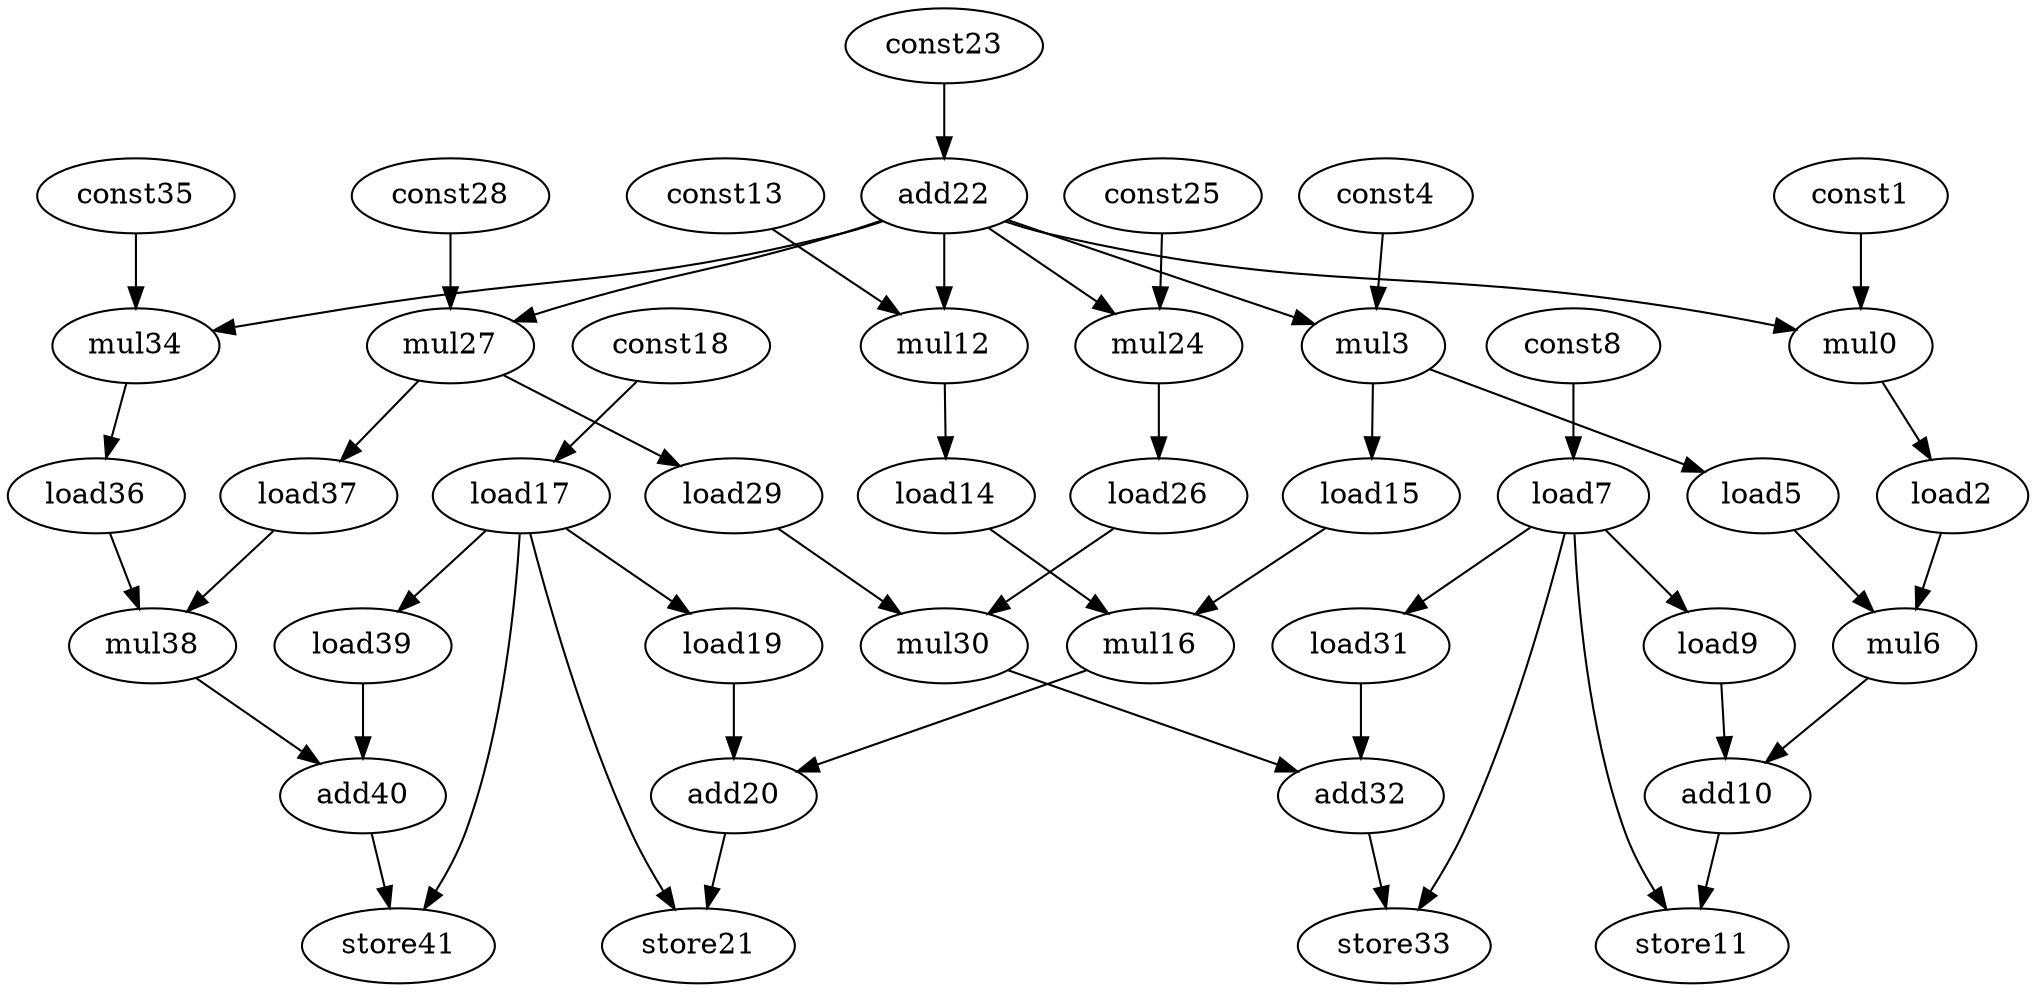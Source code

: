 digraph G {
mul0[opcode=mul];
const1[opcode=const];
load2[opcode=load];
mul3[opcode=mul];
const4[opcode=const];
load5[opcode=load];
mul6[opcode=mul];
load7[opcode=load];
const8[opcode=const];
load9[opcode=load];
add10[opcode=add];
store11[opcode=store];
mul12[opcode=mul];
const13[opcode=const];
load14[opcode=load];
load15[opcode=load];
mul16[opcode=mul];
load17[opcode=load];
const18[opcode=const];
load19[opcode=load];
add20[opcode=add];
store21[opcode=store];
add22[opcode=add];
const23[opcode=const];
mul24[opcode=mul];
const25[opcode=const];
load26[opcode=load];
mul27[opcode=mul];
const28[opcode=const];
load29[opcode=load];
mul30[opcode=mul];
load31[opcode=load];
add32[opcode=add];
store33[opcode=store];
mul34[opcode=mul];
const35[opcode=const];
load36[opcode=load];
load37[opcode=load];
mul38[opcode=mul];
load39[opcode=load];
add40[opcode=add];
store41[opcode=store];
load2->mul6[operand=1]; //load->mul
load5->mul6[operand=0]; //load->mul
mul6->add10[operand=1]; //mul->add
load7->load9[operand=0]; //load->load
load7->store11[operand=1]; //load->store
load7->load31[operand=0]; //load->load
load7->store33[operand=1]; //load->store
load9->add10[operand=0]; //load->add
add10->store11[operand=0]; //add->store
load14->mul16[operand=1]; //load->mul
load15->mul16[operand=0]; //load->mul
mul16->add20[operand=1]; //mul->add
load17->load19[operand=0]; //load->load
load17->store21[operand=1]; //load->store
load17->load39[operand=0]; //load->load
load17->store41[operand=1]; //load->store
load19->add20[operand=0]; //load->add
add20->store21[operand=0]; //add->store
add22->mul24[operand=1]; //add->gep_mul
add22->mul27[operand=1]; //add->gep_mul
add22->mul34[operand=1]; //add->gep_mul
add22->mul0[operand=1]; //add->gep_mul
add22->mul3[operand=1]; //add->gep_mul
add22->mul12[operand=1]; //add->gep_mul
load26->mul30[operand=1]; //load->mul
load29->mul30[operand=0]; //load->mul
mul30->add32[operand=0]; //mul->add
load31->add32[operand=1]; //load->add
add32->store33[operand=0]; //add->store
load36->mul38[operand=1]; //load->mul
load37->mul38[operand=0]; //load->mul
mul38->add40[operand=0]; //mul->add
load39->add40[operand=1]; //load->add
add40->store41[operand=0]; //add->store
const1->mul0[operand=0]; //gep_const->gep_mul
mul0->load2[operand=0]; //gep_mul->load
const4->mul3[operand=0]; //gep_const->gep_mul
mul3->load5[operand=0]; //gep_mul->load
mul3->load15[operand=0]; //gep_mul->load
const8->load7[operand=0]; //const->load
const13->mul12[operand=0]; //gep_const->gep_mul
mul12->load14[operand=0]; //gep_mul->load
const18->load17[operand=0]; //const->load
const23->add22[operand=1]; //const->add
const25->mul24[operand=0]; //gep_const->gep_mul
mul24->load26[operand=0]; //gep_mul->load
const28->mul27[operand=0]; //gep_const->gep_mul
mul27->load29[operand=0]; //gep_mul->load
mul27->load37[operand=0]; //gep_mul->load
const35->mul34[operand=0]; //gep_const->gep_mul
mul34->load36[operand=0]; //gep_mul->load
}
